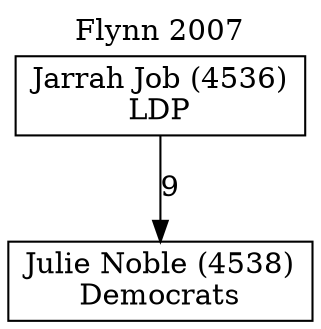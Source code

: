 // House preference flow
digraph "Julie Noble (4538)_Flynn_2007" {
	graph [label="Flynn 2007" labelloc=t mclimit=10]
	node [shape=box]
	"Julie Noble (4538)" [label="Julie Noble (4538)
Democrats"]
	"Jarrah Job (4536)" [label="Jarrah Job (4536)
LDP"]
	"Jarrah Job (4536)" -> "Julie Noble (4538)" [label=9]
}
